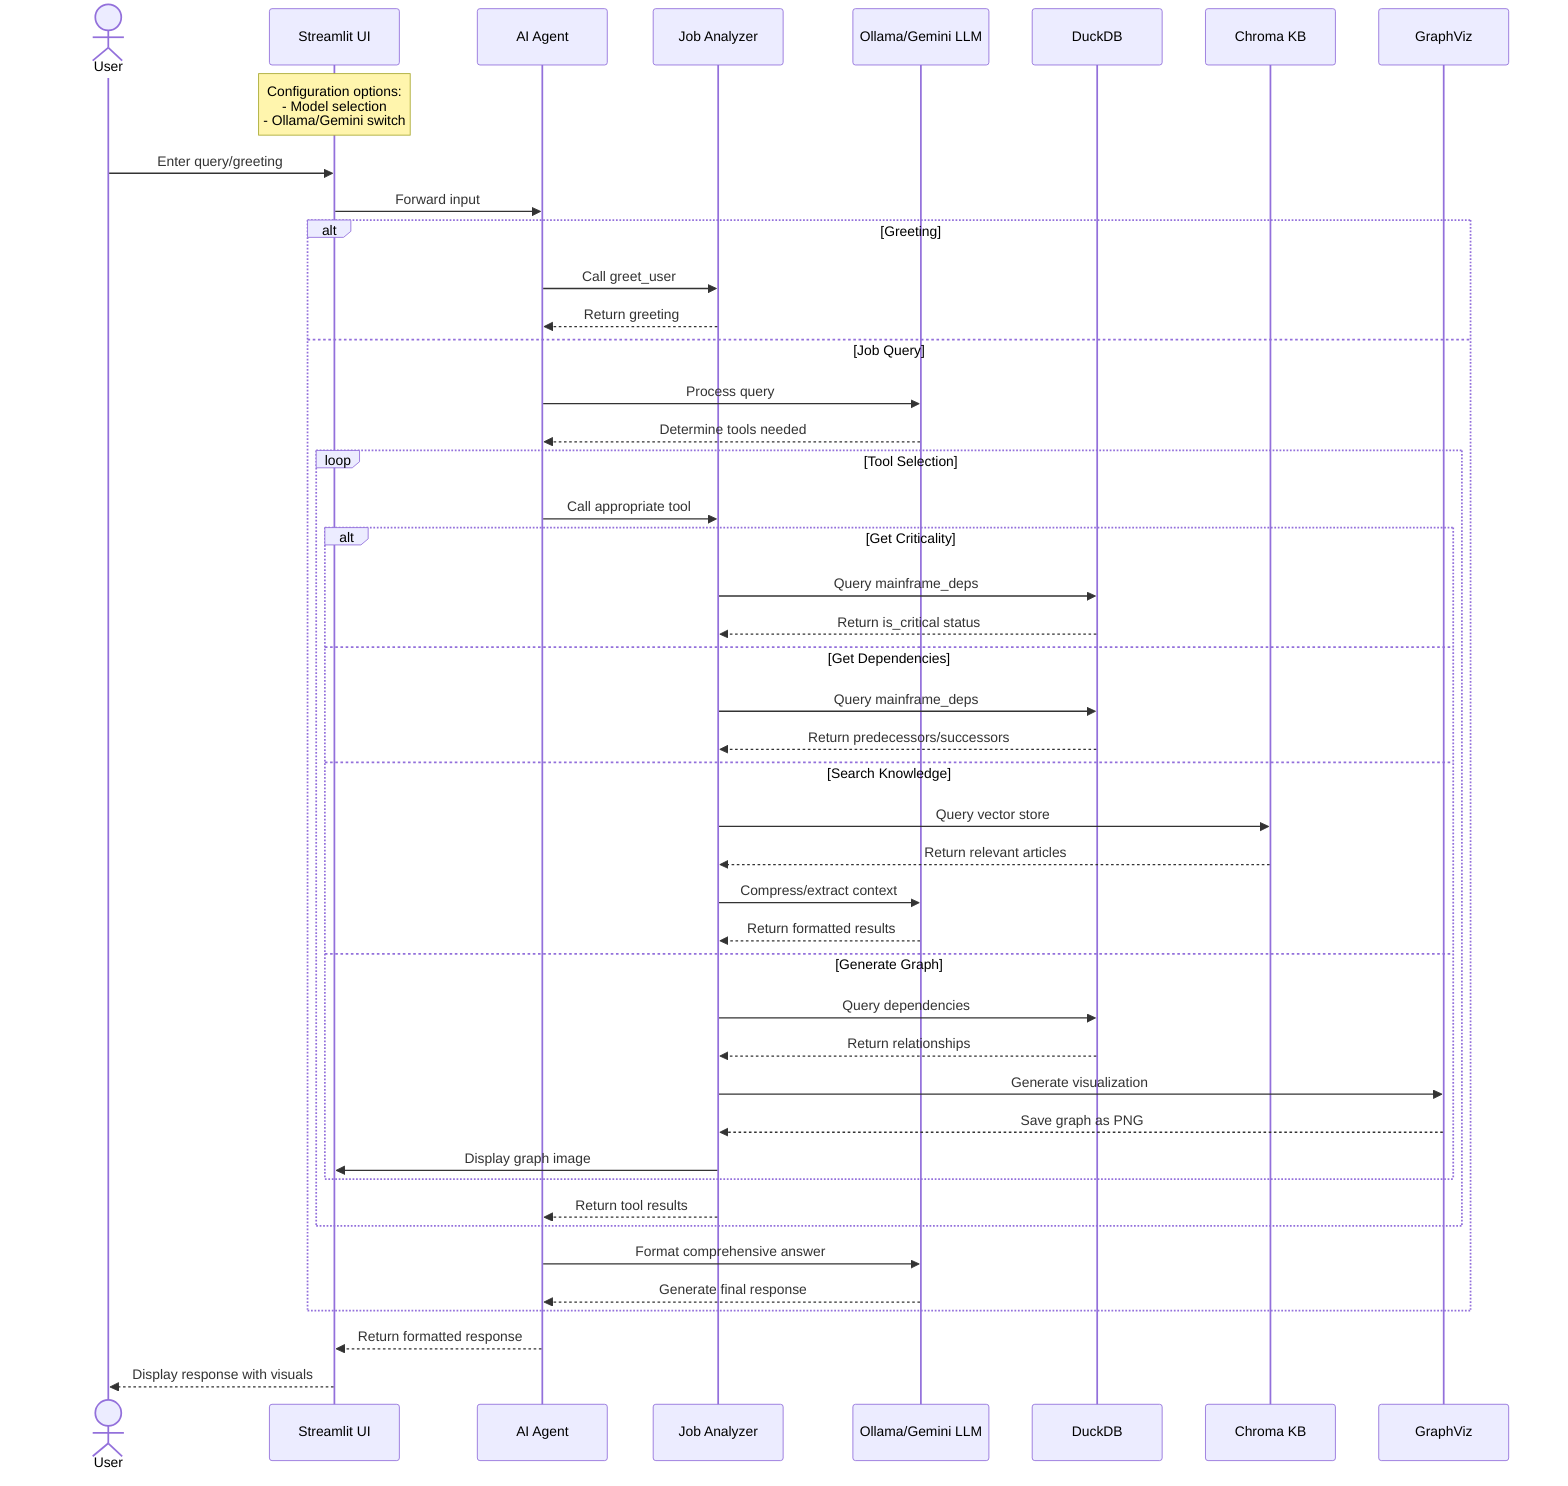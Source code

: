sequenceDiagram
    actor User
    participant UI as Streamlit UI
    participant Agent as AI Agent
    participant Analyzer as Job Analyzer
    participant LLM as Ollama/Gemini LLM
    participant DB as DuckDB
    participant KB as Chroma KB
    participant Graph as GraphViz

    Note over UI: Configuration options:<br/>- Model selection<br/>- Ollama/Gemini switch
    
    User->>UI: Enter query/greeting
    UI->>Agent: Forward input
    
    alt Greeting
        Agent->>Analyzer: Call greet_user
        Analyzer-->>Agent: Return greeting
    else Job Query
        Agent->>LLM: Process query
        LLM-->>Agent: Determine tools needed
        
        loop Tool Selection
            Agent->>Analyzer: Call appropriate tool
            
            alt Get Criticality
                Analyzer->>DB: Query mainframe_deps
                DB-->>Analyzer: Return is_critical status
            else Get Dependencies
                Analyzer->>DB: Query mainframe_deps
                DB-->>Analyzer: Return predecessors/successors
            else Search Knowledge
                Analyzer->>KB: Query vector store
                KB-->>Analyzer: Return relevant articles
                Analyzer->>LLM: Compress/extract context
                LLM-->>Analyzer: Return formatted results
            else Generate Graph
                Analyzer->>DB: Query dependencies
                DB-->>Analyzer: Return relationships
                Analyzer->>Graph: Generate visualization
                Graph-->>Analyzer: Save graph as PNG
                Analyzer->>UI: Display graph image
            end
            
            Analyzer-->>Agent: Return tool results
        end
        
        Agent->>LLM: Format comprehensive answer
        LLM-->>Agent: Generate final response
    end
    
    Agent-->>UI: Return formatted response
    UI-->>User: Display response with visuals
